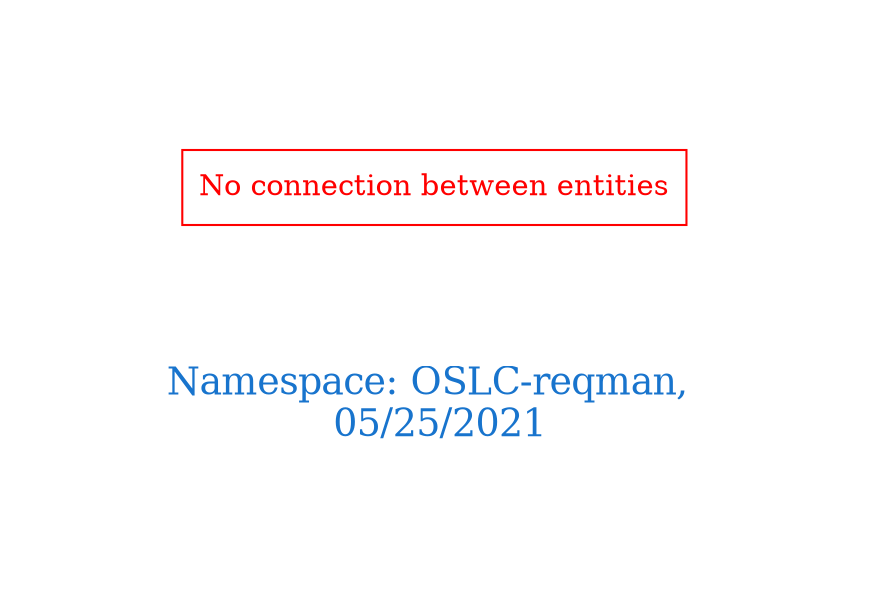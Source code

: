 digraph OGIT_ontology {
 graph [ rankdir= LR,pad=1 
fontsize = 18,
fontcolor= dodgerblue3,label = "\n\n\nNamespace: OSLC-reqman, \n 05/25/2021"];
node[shape=polygon];
edge [  color="gray81"];

"No connection between entities" [fontcolor = "red",color="red", shape="polygon"]
}
